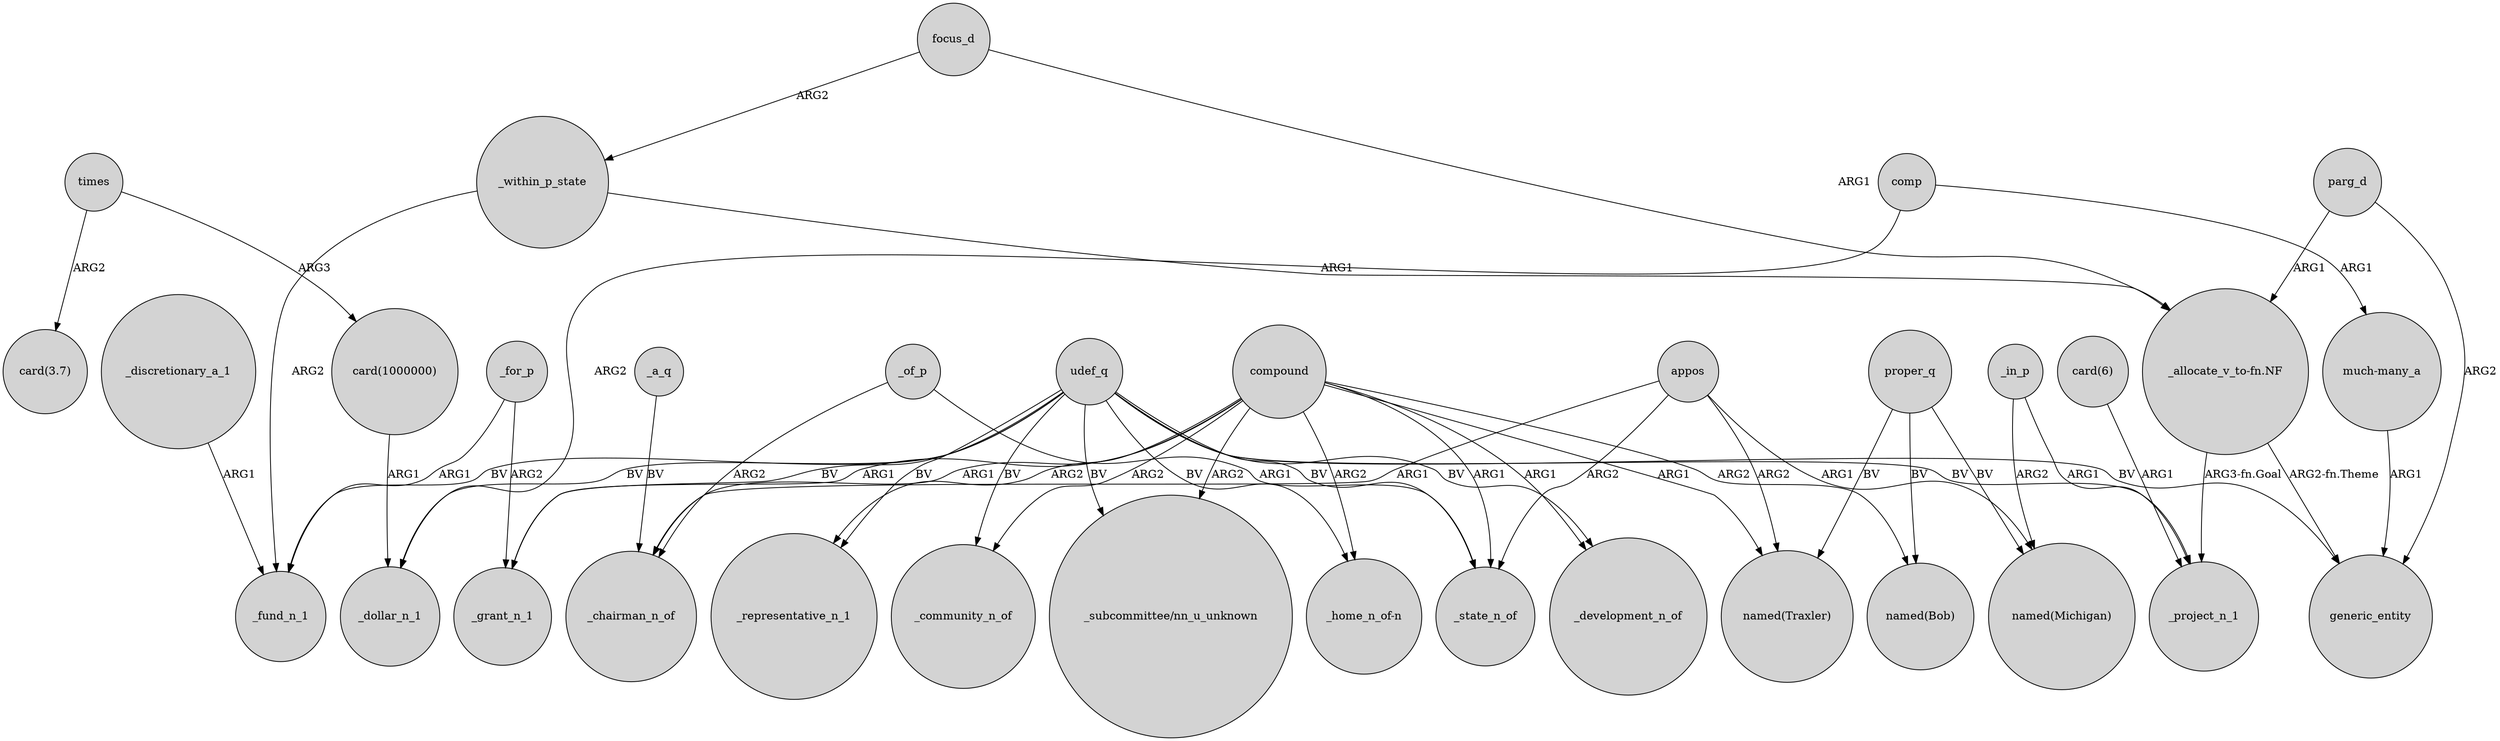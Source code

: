 digraph {
	node [shape=circle style=filled]
	"card(1000000)" -> _dollar_n_1 [label=ARG1]
	_for_p -> _fund_n_1 [label=ARG1]
	"_allocate_v_to-fn.NF" -> generic_entity [label="ARG2-fn.Theme"]
	udef_q -> generic_entity [label=BV]
	udef_q -> _community_n_of [label=BV]
	compound -> _chairman_n_of [label=ARG1]
	appos -> _chairman_n_of [label=ARG1]
	_for_p -> _grant_n_1 [label=ARG2]
	"much-many_a" -> generic_entity [label=ARG1]
	udef_q -> _project_n_1 [label=BV]
	parg_d -> generic_entity [label=ARG2]
	_in_p -> _project_n_1 [label=ARG1]
	udef_q -> _state_n_of [label=BV]
	proper_q -> "named(Traxler)" [label=BV]
	parg_d -> "_allocate_v_to-fn.NF" [label=ARG1]
	proper_q -> "named(Bob)" [label=BV]
	udef_q -> "_home_n_of-n" [label=BV]
	_in_p -> "named(Michigan)" [label=ARG2]
	compound -> _development_n_of [label=ARG1]
	"card(6)" -> _project_n_1 [label=ARG1]
	appos -> _state_n_of [label=ARG2]
	compound -> "named(Bob)" [label=ARG2]
	appos -> "named(Michigan)" [label=ARG1]
	"_allocate_v_to-fn.NF" -> _project_n_1 [label="ARG3-fn.Goal"]
	compound -> "named(Traxler)" [label=ARG1]
	compound -> _representative_n_1 [label=ARG2]
	focus_d -> "_allocate_v_to-fn.NF" [label=ARG1]
	focus_d -> _within_p_state [label=ARG2]
	comp -> "much-many_a" [label=ARG1]
	times -> "card(1000000)" [label=ARG3]
	proper_q -> "named(Michigan)" [label=BV]
	udef_q -> _fund_n_1 [label=BV]
	compound -> _state_n_of [label=ARG1]
	_within_p_state -> "_allocate_v_to-fn.NF" [label=ARG1]
	udef_q -> _development_n_of [label=BV]
	_a_q -> _chairman_n_of [label=BV]
	udef_q -> _representative_n_1 [label=BV]
	_discretionary_a_1 -> _fund_n_1 [label=ARG1]
	compound -> _grant_n_1 [label=ARG1]
	compound -> "_subcommittee/nn_u_unknown" [label=ARG2]
	comp -> _dollar_n_1 [label=ARG2]
	udef_q -> "_subcommittee/nn_u_unknown" [label=BV]
	compound -> "_home_n_of-n" [label=ARG2]
	_of_p -> _state_n_of [label=ARG1]
	_within_p_state -> _fund_n_1 [label=ARG2]
	times -> "card(3.7)" [label=ARG2]
	udef_q -> _grant_n_1 [label=BV]
	appos -> "named(Traxler)" [label=ARG2]
	udef_q -> _dollar_n_1 [label=BV]
	_of_p -> _chairman_n_of [label=ARG2]
	compound -> _community_n_of [label=ARG2]
}
